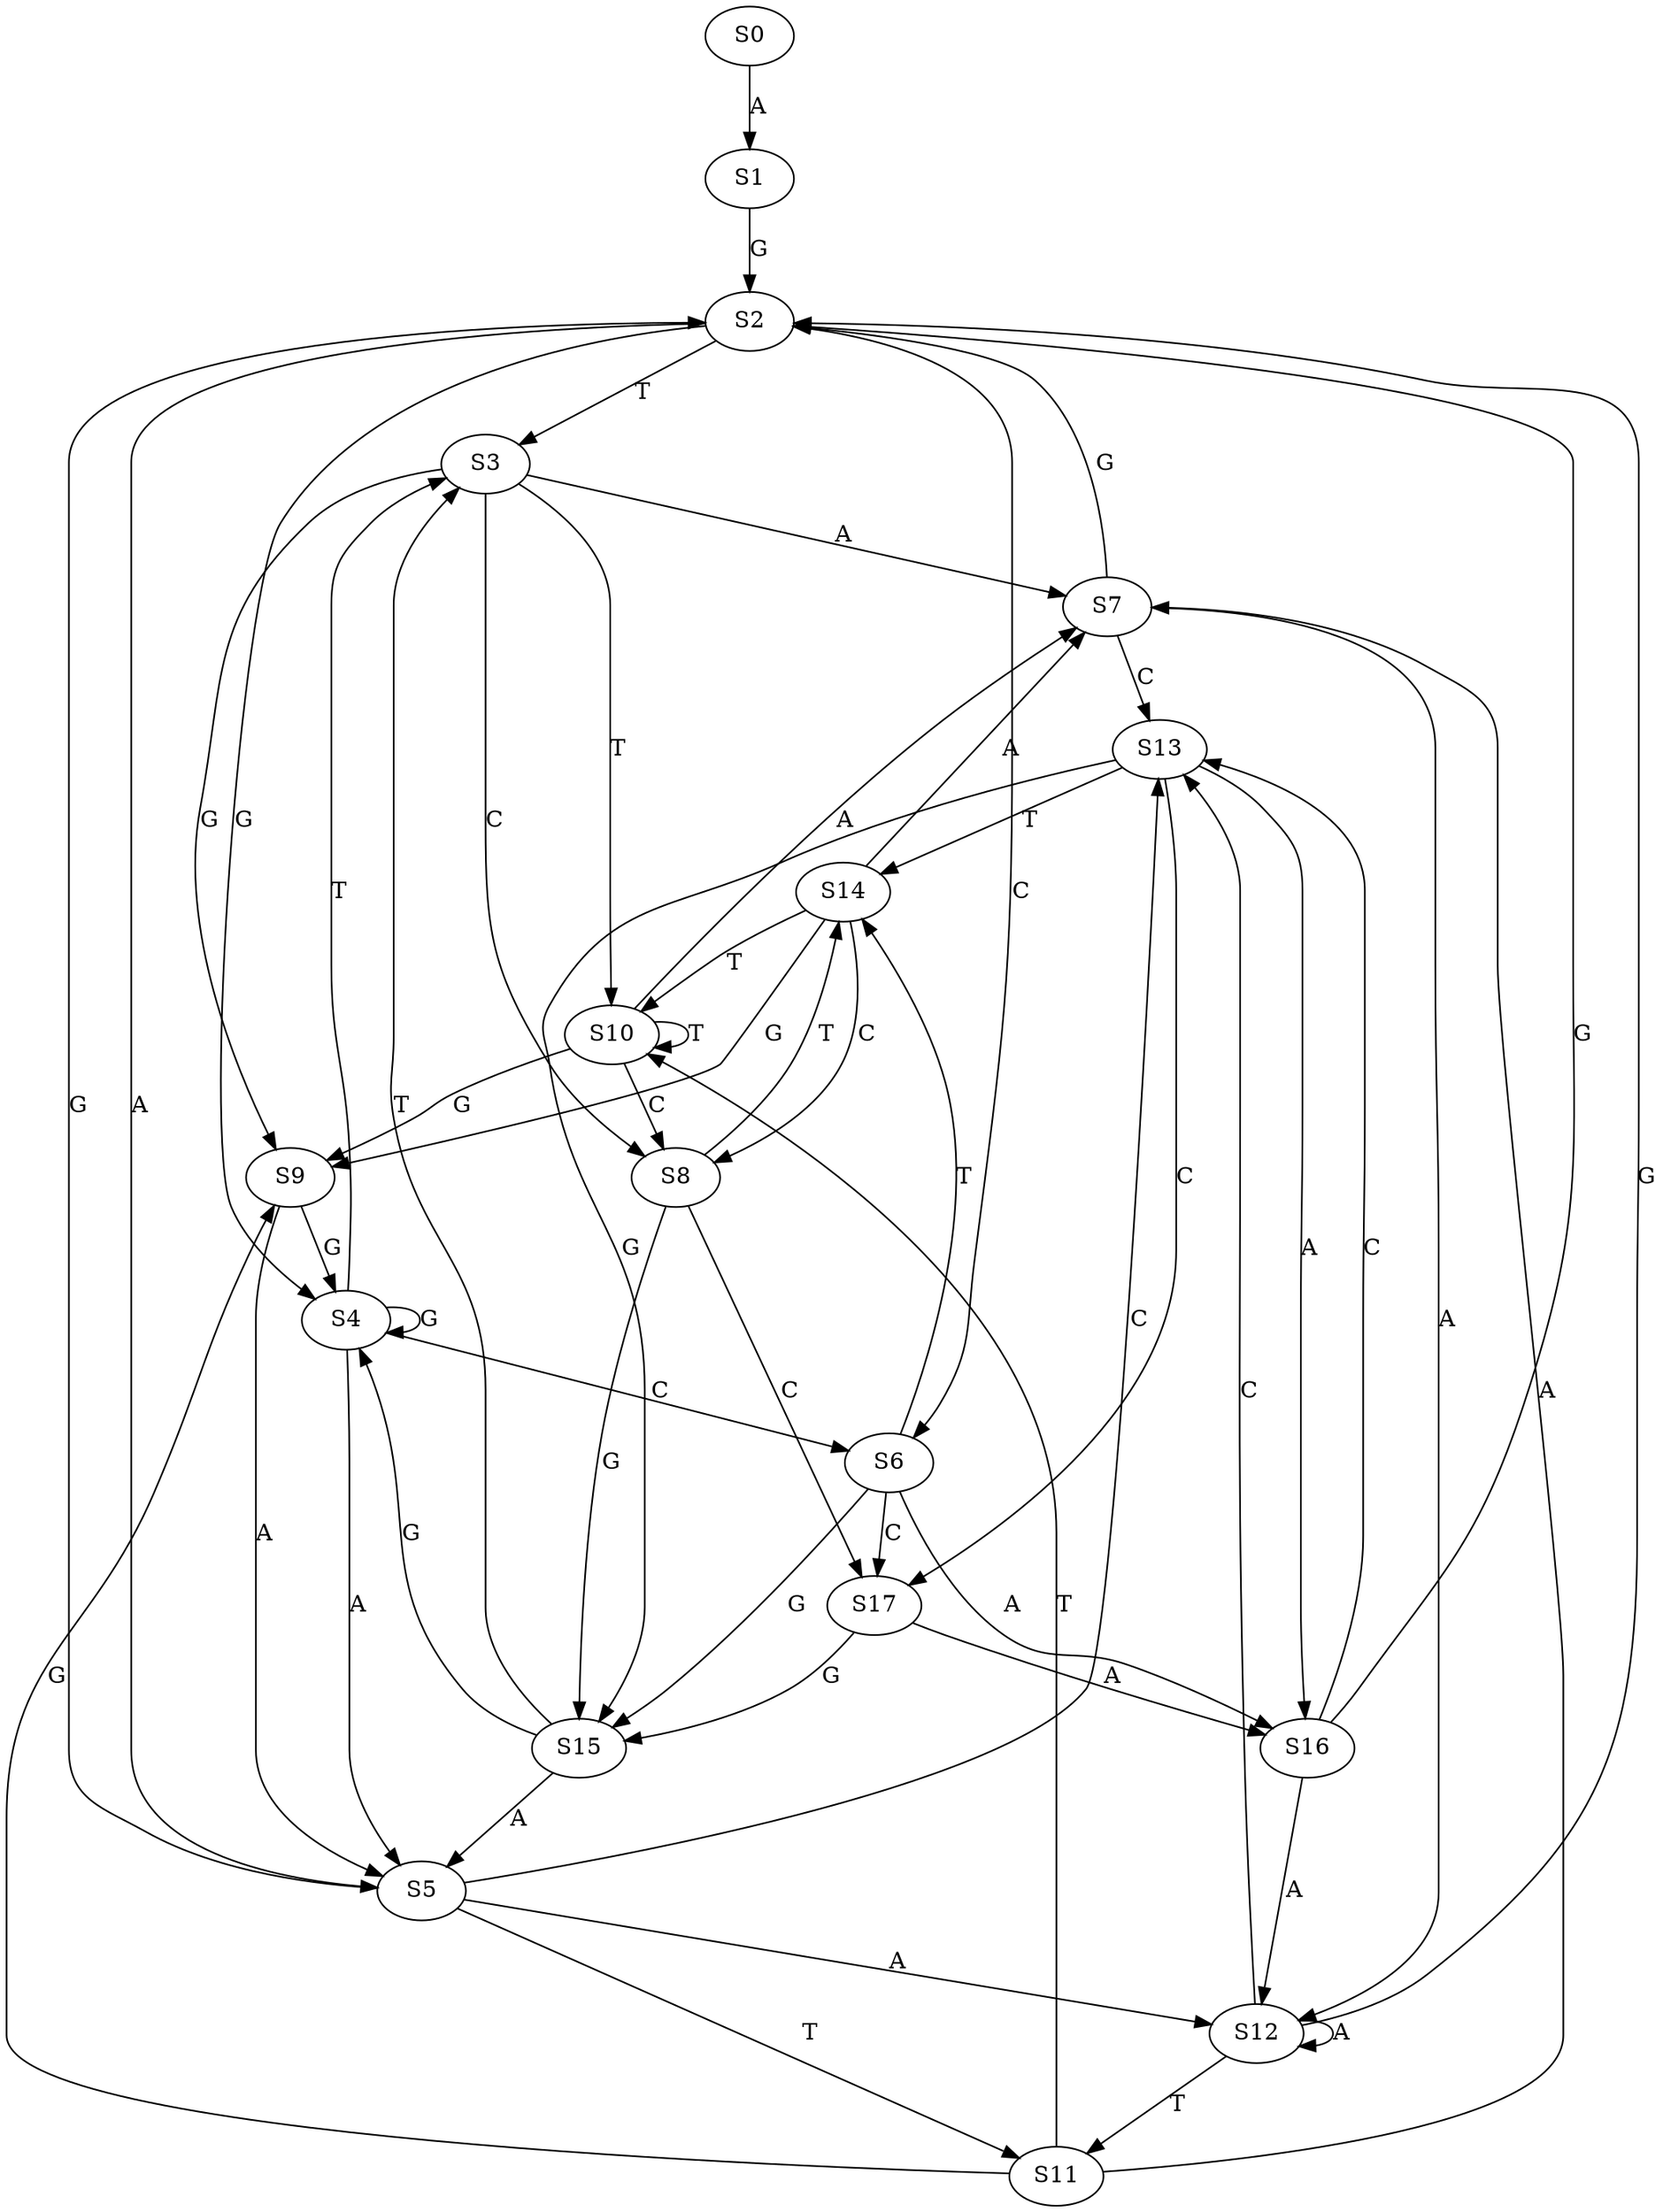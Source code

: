 strict digraph  {
	S0 -> S1 [ label = A ];
	S1 -> S2 [ label = G ];
	S2 -> S3 [ label = T ];
	S2 -> S4 [ label = G ];
	S2 -> S5 [ label = A ];
	S2 -> S6 [ label = C ];
	S3 -> S7 [ label = A ];
	S3 -> S8 [ label = C ];
	S3 -> S9 [ label = G ];
	S3 -> S10 [ label = T ];
	S4 -> S6 [ label = C ];
	S4 -> S3 [ label = T ];
	S4 -> S5 [ label = A ];
	S4 -> S4 [ label = G ];
	S5 -> S11 [ label = T ];
	S5 -> S2 [ label = G ];
	S5 -> S12 [ label = A ];
	S5 -> S13 [ label = C ];
	S6 -> S14 [ label = T ];
	S6 -> S15 [ label = G ];
	S6 -> S16 [ label = A ];
	S6 -> S17 [ label = C ];
	S7 -> S2 [ label = G ];
	S7 -> S13 [ label = C ];
	S7 -> S12 [ label = A ];
	S8 -> S15 [ label = G ];
	S8 -> S14 [ label = T ];
	S8 -> S17 [ label = C ];
	S9 -> S4 [ label = G ];
	S9 -> S5 [ label = A ];
	S10 -> S8 [ label = C ];
	S10 -> S9 [ label = G ];
	S10 -> S7 [ label = A ];
	S10 -> S10 [ label = T ];
	S11 -> S10 [ label = T ];
	S11 -> S7 [ label = A ];
	S11 -> S9 [ label = G ];
	S12 -> S2 [ label = G ];
	S12 -> S11 [ label = T ];
	S12 -> S12 [ label = A ];
	S12 -> S13 [ label = C ];
	S13 -> S16 [ label = A ];
	S13 -> S17 [ label = C ];
	S13 -> S14 [ label = T ];
	S13 -> S15 [ label = G ];
	S14 -> S8 [ label = C ];
	S14 -> S10 [ label = T ];
	S14 -> S7 [ label = A ];
	S14 -> S9 [ label = G ];
	S15 -> S3 [ label = T ];
	S15 -> S5 [ label = A ];
	S15 -> S4 [ label = G ];
	S16 -> S2 [ label = G ];
	S16 -> S13 [ label = C ];
	S16 -> S12 [ label = A ];
	S17 -> S15 [ label = G ];
	S17 -> S16 [ label = A ];
}
